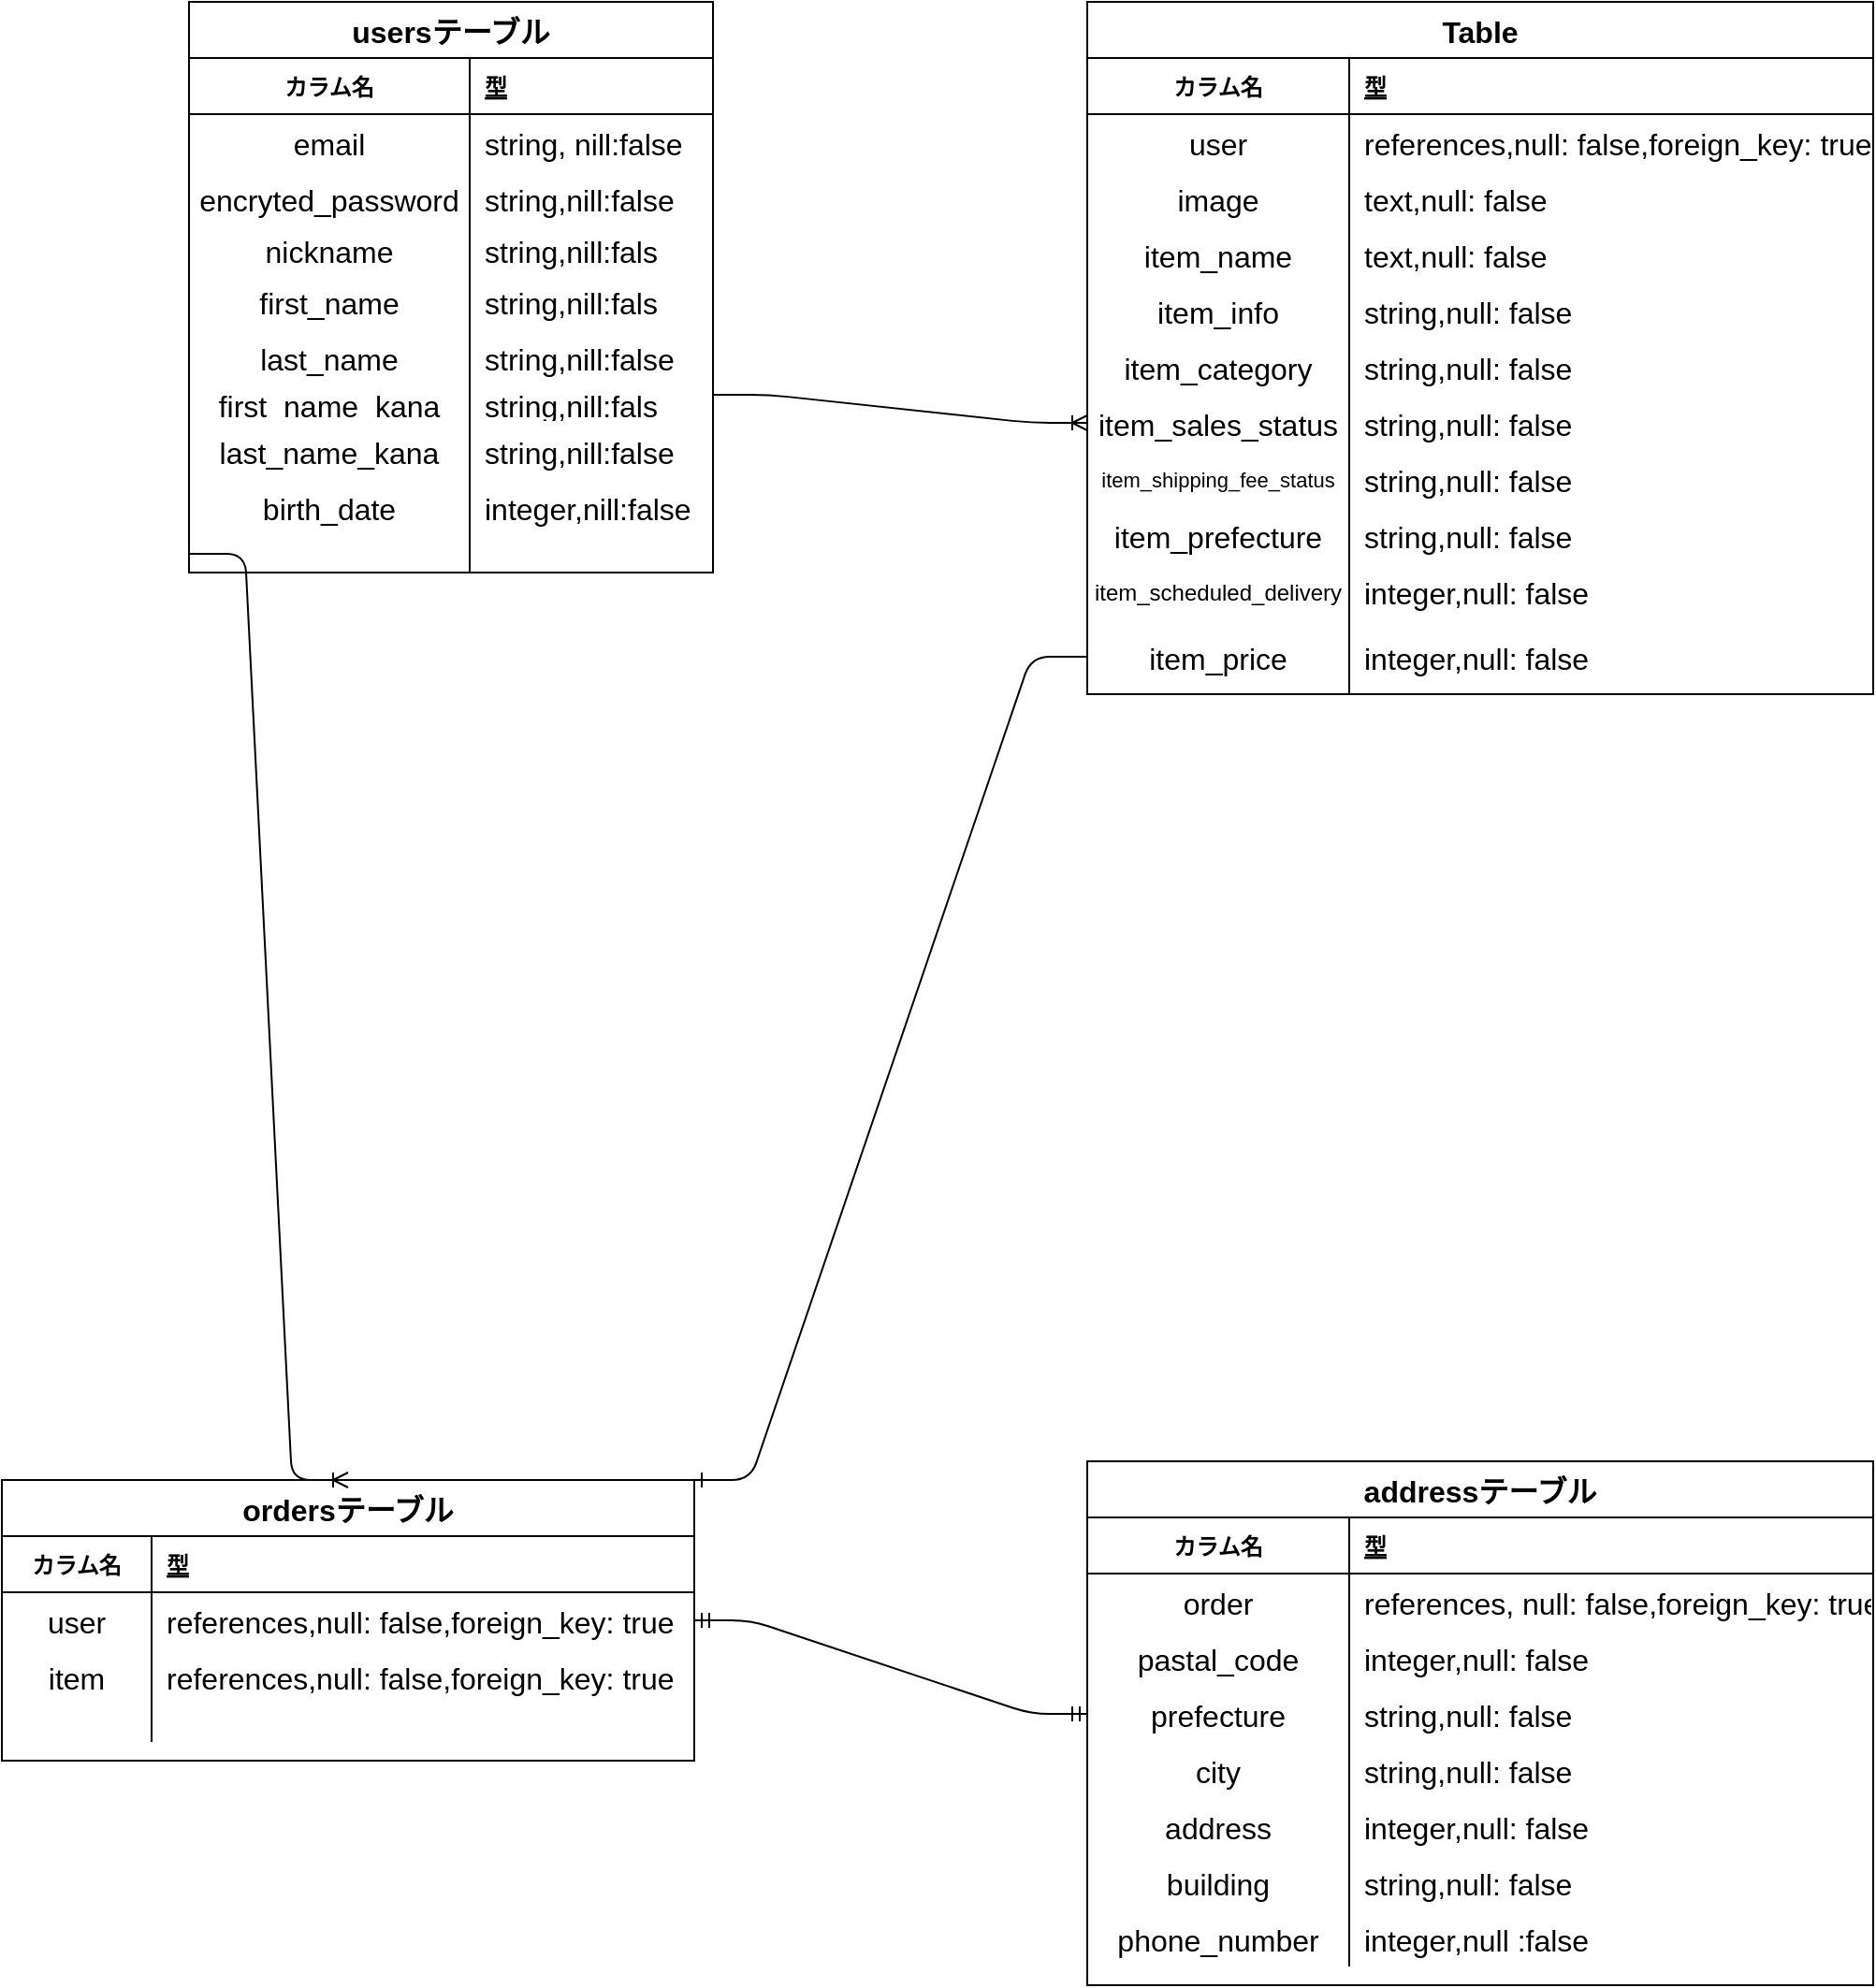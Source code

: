 <mxfile>
    <diagram id="0P0EW4eYr_OevwytxC1F" name="ページ1">
        <mxGraphModel dx="1268" dy="1254" grid="1" gridSize="10" guides="1" tooltips="1" connect="1" arrows="1" fold="1" page="1" pageScale="1" pageWidth="1100" pageHeight="1700" math="0" shadow="0">
            <root>
                <mxCell id="0"/>
                <mxCell id="1" parent="0"/>
                <mxCell id="2" value="usersテーブル" style="shape=table;startSize=30;container=1;collapsible=1;childLayout=tableLayout;fixedRows=1;rowLines=0;fontStyle=1;align=center;resizeLast=1;fontSize=16;" parent="1" vertex="1">
                    <mxGeometry x="100" y="40" width="280" height="305" as="geometry"/>
                </mxCell>
                <mxCell id="3" value="" style="shape=partialRectangle;collapsible=0;dropTarget=0;pointerEvents=0;fillColor=none;top=0;left=0;bottom=1;right=0;points=[[0,0.5],[1,0.5]];portConstraint=eastwest;" parent="2" vertex="1">
                    <mxGeometry y="30" width="280" height="30" as="geometry"/>
                </mxCell>
                <mxCell id="4" value="カラム名" style="shape=partialRectangle;connectable=0;fillColor=none;top=0;left=0;bottom=0;right=0;fontStyle=1;overflow=hidden;" parent="3" vertex="1">
                    <mxGeometry width="150" height="30" as="geometry"/>
                </mxCell>
                <mxCell id="5" value="型" style="shape=partialRectangle;connectable=0;fillColor=none;top=0;left=0;bottom=0;right=0;align=left;spacingLeft=6;fontStyle=5;overflow=hidden;" parent="3" vertex="1">
                    <mxGeometry x="150" width="130" height="30" as="geometry"/>
                </mxCell>
                <mxCell id="6" value="" style="shape=partialRectangle;collapsible=0;dropTarget=0;pointerEvents=0;fillColor=none;top=0;left=0;bottom=0;right=0;points=[[0,0.5],[1,0.5]];portConstraint=eastwest;" parent="2" vertex="1">
                    <mxGeometry y="60" width="280" height="30" as="geometry"/>
                </mxCell>
                <mxCell id="7" value="email" style="shape=partialRectangle;connectable=0;fillColor=none;top=0;left=0;bottom=0;right=0;editable=1;overflow=hidden;fontSize=16;" parent="6" vertex="1">
                    <mxGeometry width="150" height="30" as="geometry"/>
                </mxCell>
                <mxCell id="8" value="string, nill:false" style="shape=partialRectangle;connectable=0;fillColor=none;top=0;left=0;bottom=0;right=0;align=left;spacingLeft=6;overflow=hidden;fontSize=16;" parent="6" vertex="1">
                    <mxGeometry x="150" width="130" height="30" as="geometry"/>
                </mxCell>
                <mxCell id="9" value="" style="shape=partialRectangle;collapsible=0;dropTarget=0;pointerEvents=0;fillColor=none;top=0;left=0;bottom=0;right=0;points=[[0,0.5],[1,0.5]];portConstraint=eastwest;" parent="2" vertex="1">
                    <mxGeometry y="90" width="280" height="30" as="geometry"/>
                </mxCell>
                <mxCell id="10" value="encryted_password" style="shape=partialRectangle;connectable=0;fillColor=none;top=0;left=0;bottom=0;right=0;editable=1;overflow=hidden;fontSize=16;" parent="9" vertex="1">
                    <mxGeometry width="150" height="30" as="geometry"/>
                </mxCell>
                <mxCell id="11" value="string,nill:false" style="shape=partialRectangle;connectable=0;fillColor=none;top=0;left=0;bottom=0;right=0;align=left;spacingLeft=6;overflow=hidden;fontSize=16;" parent="9" vertex="1">
                    <mxGeometry x="150" width="130" height="30" as="geometry"/>
                </mxCell>
                <mxCell id="12" value="" style="shape=partialRectangle;collapsible=0;dropTarget=0;pointerEvents=0;fillColor=none;top=0;left=0;bottom=0;right=0;points=[[0,0.5],[1,0.5]];portConstraint=eastwest;" parent="2" vertex="1">
                    <mxGeometry y="120" width="280" height="25" as="geometry"/>
                </mxCell>
                <mxCell id="13" value="nickname" style="shape=partialRectangle;connectable=0;fillColor=none;top=0;left=0;bottom=0;right=0;editable=1;overflow=hidden;fontSize=16;" parent="12" vertex="1">
                    <mxGeometry width="150" height="25" as="geometry"/>
                </mxCell>
                <mxCell id="14" value="string,nill:fals" style="shape=partialRectangle;connectable=0;fillColor=none;top=0;left=0;bottom=0;right=0;align=left;spacingLeft=6;overflow=hidden;fontSize=16;" parent="12" vertex="1">
                    <mxGeometry x="150" width="130" height="25" as="geometry"/>
                </mxCell>
                <mxCell id="28" value="" style="shape=partialRectangle;collapsible=0;dropTarget=0;pointerEvents=0;fillColor=none;top=0;left=0;bottom=0;right=0;points=[[0,0.5],[1,0.5]];portConstraint=eastwest;" parent="2" vertex="1">
                    <mxGeometry y="145" width="280" height="30" as="geometry"/>
                </mxCell>
                <mxCell id="29" value="first_name" style="shape=partialRectangle;connectable=0;fillColor=none;top=0;left=0;bottom=0;right=0;editable=1;overflow=hidden;fontSize=16;" parent="28" vertex="1">
                    <mxGeometry width="150" height="30" as="geometry"/>
                </mxCell>
                <mxCell id="30" value="string,nill:fals" style="shape=partialRectangle;connectable=0;fillColor=none;top=0;left=0;bottom=0;right=0;align=left;spacingLeft=6;overflow=hidden;fontSize=16;" parent="28" vertex="1">
                    <mxGeometry x="150" width="130" height="30" as="geometry"/>
                </mxCell>
                <mxCell id="31" value="" style="shape=partialRectangle;collapsible=0;dropTarget=0;pointerEvents=0;fillColor=none;top=0;left=0;bottom=0;right=0;points=[[0,0.5],[1,0.5]];portConstraint=eastwest;" parent="2" vertex="1">
                    <mxGeometry y="175" width="280" height="30" as="geometry"/>
                </mxCell>
                <mxCell id="32" value="last_name" style="shape=partialRectangle;connectable=0;fillColor=none;top=0;left=0;bottom=0;right=0;editable=1;overflow=hidden;fontSize=16;" parent="31" vertex="1">
                    <mxGeometry width="150" height="30" as="geometry"/>
                </mxCell>
                <mxCell id="33" value="string,nill:false" style="shape=partialRectangle;connectable=0;fillColor=none;top=0;left=0;bottom=0;right=0;align=left;spacingLeft=6;overflow=hidden;fontSize=16;" parent="31" vertex="1">
                    <mxGeometry x="150" width="130" height="30" as="geometry"/>
                </mxCell>
                <mxCell id="93" value="" style="shape=partialRectangle;collapsible=0;dropTarget=0;pointerEvents=0;fillColor=none;top=0;left=0;bottom=0;right=0;points=[[0,0.5],[1,0.5]];portConstraint=eastwest;" vertex="1" parent="2">
                    <mxGeometry y="205" width="280" height="20" as="geometry"/>
                </mxCell>
                <mxCell id="94" value="first_name_kana" style="shape=partialRectangle;connectable=0;fillColor=none;top=0;left=0;bottom=0;right=0;editable=1;overflow=hidden;fontSize=16;" vertex="1" parent="93">
                    <mxGeometry width="150" height="20" as="geometry"/>
                </mxCell>
                <mxCell id="95" value="string,nill:fals" style="shape=partialRectangle;connectable=0;fillColor=none;top=0;left=0;bottom=0;right=0;align=left;spacingLeft=6;overflow=hidden;fontSize=16;" vertex="1" parent="93">
                    <mxGeometry x="150" width="130" height="20" as="geometry"/>
                </mxCell>
                <mxCell id="96" value="" style="shape=partialRectangle;collapsible=0;dropTarget=0;pointerEvents=0;fillColor=none;top=0;left=0;bottom=0;right=0;points=[[0,0.5],[1,0.5]];portConstraint=eastwest;" vertex="1" parent="2">
                    <mxGeometry y="225" width="280" height="30" as="geometry"/>
                </mxCell>
                <mxCell id="97" value="last_name_kana" style="shape=partialRectangle;connectable=0;fillColor=none;top=0;left=0;bottom=0;right=0;editable=1;overflow=hidden;fontSize=16;" vertex="1" parent="96">
                    <mxGeometry width="150" height="30" as="geometry"/>
                </mxCell>
                <mxCell id="98" value="string,nill:false" style="shape=partialRectangle;connectable=0;fillColor=none;top=0;left=0;bottom=0;right=0;align=left;spacingLeft=6;overflow=hidden;fontSize=16;" vertex="1" parent="96">
                    <mxGeometry x="150" width="130" height="30" as="geometry"/>
                </mxCell>
                <mxCell id="34" value="" style="shape=partialRectangle;collapsible=0;dropTarget=0;pointerEvents=0;fillColor=none;top=0;left=0;bottom=0;right=0;points=[[0,0.5],[1,0.5]];portConstraint=eastwest;" parent="2" vertex="1">
                    <mxGeometry y="255" width="280" height="30" as="geometry"/>
                </mxCell>
                <mxCell id="35" value="birth_date" style="shape=partialRectangle;connectable=0;fillColor=none;top=0;left=0;bottom=0;right=0;editable=1;overflow=hidden;fontSize=16;" parent="34" vertex="1">
                    <mxGeometry width="150" height="30" as="geometry"/>
                </mxCell>
                <mxCell id="36" value="integer,nill:false" style="shape=partialRectangle;connectable=0;fillColor=none;top=0;left=0;bottom=0;right=0;align=left;spacingLeft=6;overflow=hidden;fontSize=16;" parent="34" vertex="1">
                    <mxGeometry x="150" width="130" height="30" as="geometry"/>
                </mxCell>
                <mxCell id="63" value="" style="shape=partialRectangle;collapsible=0;dropTarget=0;pointerEvents=0;fillColor=none;top=0;left=0;bottom=0;right=0;points=[[0,0.5],[1,0.5]];portConstraint=eastwest;" parent="2" vertex="1">
                    <mxGeometry y="285" width="280" height="20" as="geometry"/>
                </mxCell>
                <mxCell id="64" value="" style="shape=partialRectangle;connectable=0;fillColor=none;top=0;left=0;bottom=0;right=0;editable=1;overflow=hidden;fontSize=16;" parent="63" vertex="1">
                    <mxGeometry width="150" height="20" as="geometry"/>
                </mxCell>
                <mxCell id="65" value="" style="shape=partialRectangle;connectable=0;fillColor=none;top=0;left=0;bottom=0;right=0;align=left;spacingLeft=6;overflow=hidden;fontSize=16;" parent="63" vertex="1">
                    <mxGeometry x="150" width="130" height="20" as="geometry"/>
                </mxCell>
                <mxCell id="66" style="edgeStyle=orthogonalEdgeStyle;rounded=0;orthogonalLoop=1;jettySize=auto;html=1;exitX=1;exitY=0.5;exitDx=0;exitDy=0;" edge="1" parent="2" source="12" target="12">
                    <mxGeometry relative="1" as="geometry"/>
                </mxCell>
                <mxCell id="99" value="Table" style="shape=table;startSize=30;container=1;collapsible=1;childLayout=tableLayout;fixedRows=1;rowLines=0;fontStyle=1;align=center;resizeLast=1;fontSize=16;" vertex="1" parent="1">
                    <mxGeometry x="580" y="40" width="420" height="370" as="geometry"/>
                </mxCell>
                <mxCell id="100" value="" style="shape=partialRectangle;collapsible=0;dropTarget=0;pointerEvents=0;fillColor=none;top=0;left=0;bottom=1;right=0;points=[[0,0.5],[1,0.5]];portConstraint=eastwest;" vertex="1" parent="99">
                    <mxGeometry y="30" width="420" height="30" as="geometry"/>
                </mxCell>
                <mxCell id="101" value="カラム名" style="shape=partialRectangle;connectable=0;fillColor=none;top=0;left=0;bottom=0;right=0;fontStyle=1;overflow=hidden;" vertex="1" parent="100">
                    <mxGeometry width="140" height="30" as="geometry"/>
                </mxCell>
                <mxCell id="102" value="型" style="shape=partialRectangle;connectable=0;fillColor=none;top=0;left=0;bottom=0;right=0;align=left;spacingLeft=6;fontStyle=5;overflow=hidden;" vertex="1" parent="100">
                    <mxGeometry x="140" width="280" height="30" as="geometry"/>
                </mxCell>
                <mxCell id="103" value="" style="shape=partialRectangle;collapsible=0;dropTarget=0;pointerEvents=0;fillColor=none;top=0;left=0;bottom=0;right=0;points=[[0,0.5],[1,0.5]];portConstraint=eastwest;" vertex="1" parent="99">
                    <mxGeometry y="60" width="420" height="30" as="geometry"/>
                </mxCell>
                <mxCell id="104" value="user" style="shape=partialRectangle;connectable=0;fillColor=none;top=0;left=0;bottom=0;right=0;editable=1;overflow=hidden;fontSize=16;" vertex="1" parent="103">
                    <mxGeometry width="140" height="30" as="geometry"/>
                </mxCell>
                <mxCell id="105" value="references,null: false,foreign_key: true" style="shape=partialRectangle;connectable=0;fillColor=none;top=0;left=0;bottom=0;right=0;align=left;spacingLeft=6;overflow=hidden;fontSize=16;" vertex="1" parent="103">
                    <mxGeometry x="140" width="280" height="30" as="geometry"/>
                </mxCell>
                <mxCell id="106" value="" style="shape=partialRectangle;collapsible=0;dropTarget=0;pointerEvents=0;fillColor=none;top=0;left=0;bottom=0;right=0;points=[[0,0.5],[1,0.5]];portConstraint=eastwest;" vertex="1" parent="99">
                    <mxGeometry y="90" width="420" height="30" as="geometry"/>
                </mxCell>
                <mxCell id="107" value="image" style="shape=partialRectangle;connectable=0;fillColor=none;top=0;left=0;bottom=0;right=0;editable=1;overflow=hidden;fontSize=16;" vertex="1" parent="106">
                    <mxGeometry width="140" height="30" as="geometry"/>
                </mxCell>
                <mxCell id="108" value="text,null: false" style="shape=partialRectangle;connectable=0;fillColor=none;top=0;left=0;bottom=0;right=0;align=left;spacingLeft=6;overflow=hidden;fontSize=16;" vertex="1" parent="106">
                    <mxGeometry x="140" width="280" height="30" as="geometry"/>
                </mxCell>
                <mxCell id="109" value="" style="shape=partialRectangle;collapsible=0;dropTarget=0;pointerEvents=0;fillColor=none;top=0;left=0;bottom=0;right=0;points=[[0,0.5],[1,0.5]];portConstraint=eastwest;" vertex="1" parent="99">
                    <mxGeometry y="120" width="420" height="30" as="geometry"/>
                </mxCell>
                <mxCell id="110" value="item_name" style="shape=partialRectangle;connectable=0;fillColor=none;top=0;left=0;bottom=0;right=0;editable=1;overflow=hidden;fontSize=16;" vertex="1" parent="109">
                    <mxGeometry width="140" height="30" as="geometry"/>
                </mxCell>
                <mxCell id="111" value="text,null: false" style="shape=partialRectangle;connectable=0;fillColor=none;top=0;left=0;bottom=0;right=0;align=left;spacingLeft=6;overflow=hidden;fontSize=16;" vertex="1" parent="109">
                    <mxGeometry x="140" width="280" height="30" as="geometry"/>
                </mxCell>
                <mxCell id="142" value="" style="shape=partialRectangle;collapsible=0;dropTarget=0;pointerEvents=0;fillColor=none;top=0;left=0;bottom=0;right=0;points=[[0,0.5],[1,0.5]];portConstraint=eastwest;" vertex="1" parent="99">
                    <mxGeometry y="150" width="420" height="30" as="geometry"/>
                </mxCell>
                <mxCell id="143" value="item_info" style="shape=partialRectangle;connectable=0;fillColor=none;top=0;left=0;bottom=0;right=0;editable=1;overflow=hidden;fontSize=16;" vertex="1" parent="142">
                    <mxGeometry width="140" height="30" as="geometry"/>
                </mxCell>
                <mxCell id="144" value="string,null: false" style="shape=partialRectangle;connectable=0;fillColor=none;top=0;left=0;bottom=0;right=0;align=left;spacingLeft=6;overflow=hidden;fontSize=16;" vertex="1" parent="142">
                    <mxGeometry x="140" width="280" height="30" as="geometry"/>
                </mxCell>
                <mxCell id="145" value="" style="shape=partialRectangle;collapsible=0;dropTarget=0;pointerEvents=0;fillColor=none;top=0;left=0;bottom=0;right=0;points=[[0,0.5],[1,0.5]];portConstraint=eastwest;" vertex="1" parent="99">
                    <mxGeometry y="180" width="420" height="30" as="geometry"/>
                </mxCell>
                <mxCell id="146" value="item_category" style="shape=partialRectangle;connectable=0;fillColor=none;top=0;left=0;bottom=0;right=0;editable=1;overflow=hidden;fontSize=16;" vertex="1" parent="145">
                    <mxGeometry width="140" height="30" as="geometry"/>
                </mxCell>
                <mxCell id="147" value="string,null: false" style="shape=partialRectangle;connectable=0;fillColor=none;top=0;left=0;bottom=0;right=0;align=left;spacingLeft=6;overflow=hidden;fontSize=16;" vertex="1" parent="145">
                    <mxGeometry x="140" width="280" height="30" as="geometry"/>
                </mxCell>
                <mxCell id="148" value="" style="shape=partialRectangle;collapsible=0;dropTarget=0;pointerEvents=0;fillColor=none;top=0;left=0;bottom=0;right=0;points=[[0,0.5],[1,0.5]];portConstraint=eastwest;" vertex="1" parent="99">
                    <mxGeometry y="210" width="420" height="30" as="geometry"/>
                </mxCell>
                <mxCell id="149" value="item_sales_status" style="shape=partialRectangle;connectable=0;fillColor=none;top=0;left=0;bottom=0;right=0;editable=1;overflow=hidden;fontSize=16;" vertex="1" parent="148">
                    <mxGeometry width="140" height="30" as="geometry"/>
                </mxCell>
                <mxCell id="150" value="string,null: false" style="shape=partialRectangle;connectable=0;fillColor=none;top=0;left=0;bottom=0;right=0;align=left;spacingLeft=6;overflow=hidden;fontSize=16;" vertex="1" parent="148">
                    <mxGeometry x="140" width="280" height="30" as="geometry"/>
                </mxCell>
                <mxCell id="151" value="" style="shape=partialRectangle;collapsible=0;dropTarget=0;pointerEvents=0;fillColor=none;top=0;left=0;bottom=0;right=0;points=[[0,0.5],[1,0.5]];portConstraint=eastwest;" vertex="1" parent="99">
                    <mxGeometry y="240" width="420" height="30" as="geometry"/>
                </mxCell>
                <mxCell id="152" value="item_shipping_fee_status" style="shape=partialRectangle;connectable=0;fillColor=none;top=0;left=0;bottom=0;right=0;editable=1;overflow=hidden;fontSize=11;" vertex="1" parent="151">
                    <mxGeometry width="140" height="30" as="geometry"/>
                </mxCell>
                <mxCell id="153" value="string,null: false" style="shape=partialRectangle;connectable=0;fillColor=none;top=0;left=0;bottom=0;right=0;align=left;spacingLeft=6;overflow=hidden;fontSize=16;" vertex="1" parent="151">
                    <mxGeometry x="140" width="280" height="30" as="geometry"/>
                </mxCell>
                <mxCell id="154" value="" style="shape=partialRectangle;collapsible=0;dropTarget=0;pointerEvents=0;fillColor=none;top=0;left=0;bottom=0;right=0;points=[[0,0.5],[1,0.5]];portConstraint=eastwest;" vertex="1" parent="99">
                    <mxGeometry y="270" width="420" height="30" as="geometry"/>
                </mxCell>
                <mxCell id="155" value="item_prefecture" style="shape=partialRectangle;connectable=0;fillColor=none;top=0;left=0;bottom=0;right=0;editable=1;overflow=hidden;fontSize=16;" vertex="1" parent="154">
                    <mxGeometry width="140" height="30" as="geometry"/>
                </mxCell>
                <mxCell id="156" value="string,null: false" style="shape=partialRectangle;connectable=0;fillColor=none;top=0;left=0;bottom=0;right=0;align=left;spacingLeft=6;overflow=hidden;fontSize=16;" vertex="1" parent="154">
                    <mxGeometry x="140" width="280" height="30" as="geometry"/>
                </mxCell>
                <mxCell id="157" value="" style="shape=partialRectangle;collapsible=0;dropTarget=0;pointerEvents=0;fillColor=none;top=0;left=0;bottom=0;right=0;points=[[0,0.5],[1,0.5]];portConstraint=eastwest;" vertex="1" parent="99">
                    <mxGeometry y="300" width="420" height="30" as="geometry"/>
                </mxCell>
                <mxCell id="158" value="item_scheduled_delivery" style="shape=partialRectangle;connectable=0;fillColor=none;top=0;left=0;bottom=0;right=0;editable=1;overflow=hidden;fontSize=12;" vertex="1" parent="157">
                    <mxGeometry width="140" height="30" as="geometry"/>
                </mxCell>
                <mxCell id="159" value="integer,null: false" style="shape=partialRectangle;connectable=0;fillColor=none;top=0;left=0;bottom=0;right=0;align=left;spacingLeft=6;overflow=hidden;fontSize=16;" vertex="1" parent="157">
                    <mxGeometry x="140" width="280" height="30" as="geometry"/>
                </mxCell>
                <mxCell id="160" value="" style="shape=partialRectangle;collapsible=0;dropTarget=0;pointerEvents=0;fillColor=none;top=0;left=0;bottom=0;right=0;points=[[0,0.5],[1,0.5]];portConstraint=eastwest;" vertex="1" parent="99">
                    <mxGeometry y="330" width="420" height="40" as="geometry"/>
                </mxCell>
                <mxCell id="161" value="item_price" style="shape=partialRectangle;connectable=0;fillColor=none;top=0;left=0;bottom=0;right=0;editable=1;overflow=hidden;fontSize=16;" vertex="1" parent="160">
                    <mxGeometry width="140" height="40" as="geometry"/>
                </mxCell>
                <mxCell id="162" value="integer,null: false" style="shape=partialRectangle;connectable=0;fillColor=none;top=0;left=0;bottom=0;right=0;align=left;spacingLeft=6;overflow=hidden;fontSize=16;" vertex="1" parent="160">
                    <mxGeometry x="140" width="280" height="40" as="geometry"/>
                </mxCell>
                <mxCell id="116" value="addressテーブル" style="shape=table;startSize=30;container=1;collapsible=1;childLayout=tableLayout;fixedRows=1;rowLines=0;fontStyle=1;align=center;resizeLast=1;fontSize=16;" vertex="1" parent="1">
                    <mxGeometry x="580" y="820" width="420" height="280" as="geometry"/>
                </mxCell>
                <mxCell id="117" value="" style="shape=partialRectangle;collapsible=0;dropTarget=0;pointerEvents=0;fillColor=none;top=0;left=0;bottom=1;right=0;points=[[0,0.5],[1,0.5]];portConstraint=eastwest;" vertex="1" parent="116">
                    <mxGeometry y="30" width="420" height="30" as="geometry"/>
                </mxCell>
                <mxCell id="118" value="カラム名" style="shape=partialRectangle;connectable=0;fillColor=none;top=0;left=0;bottom=0;right=0;fontStyle=1;overflow=hidden;" vertex="1" parent="117">
                    <mxGeometry width="140" height="30" as="geometry"/>
                </mxCell>
                <mxCell id="119" value="型" style="shape=partialRectangle;connectable=0;fillColor=none;top=0;left=0;bottom=0;right=0;align=left;spacingLeft=6;fontStyle=5;overflow=hidden;" vertex="1" parent="117">
                    <mxGeometry x="140" width="280" height="30" as="geometry"/>
                </mxCell>
                <mxCell id="120" value="" style="shape=partialRectangle;collapsible=0;dropTarget=0;pointerEvents=0;fillColor=none;top=0;left=0;bottom=0;right=0;points=[[0,0.5],[1,0.5]];portConstraint=eastwest;" vertex="1" parent="116">
                    <mxGeometry y="60" width="420" height="30" as="geometry"/>
                </mxCell>
                <mxCell id="121" value="order" style="shape=partialRectangle;connectable=0;fillColor=none;top=0;left=0;bottom=0;right=0;editable=1;overflow=hidden;fontSize=16;" vertex="1" parent="120">
                    <mxGeometry width="140" height="30" as="geometry"/>
                </mxCell>
                <mxCell id="122" value="references, null: false,foreign_key: true" style="shape=partialRectangle;connectable=0;fillColor=none;top=0;left=0;bottom=0;right=0;align=left;spacingLeft=6;overflow=hidden;fontSize=16;" vertex="1" parent="120">
                    <mxGeometry x="140" width="280" height="30" as="geometry"/>
                </mxCell>
                <mxCell id="123" value="" style="shape=partialRectangle;collapsible=0;dropTarget=0;pointerEvents=0;fillColor=none;top=0;left=0;bottom=0;right=0;points=[[0,0.5],[1,0.5]];portConstraint=eastwest;" vertex="1" parent="116">
                    <mxGeometry y="90" width="420" height="30" as="geometry"/>
                </mxCell>
                <mxCell id="124" value="pastal_code" style="shape=partialRectangle;connectable=0;fillColor=none;top=0;left=0;bottom=0;right=0;editable=1;overflow=hidden;fontSize=16;" vertex="1" parent="123">
                    <mxGeometry width="140" height="30" as="geometry"/>
                </mxCell>
                <mxCell id="125" value="integer,null: false" style="shape=partialRectangle;connectable=0;fillColor=none;top=0;left=0;bottom=0;right=0;align=left;spacingLeft=6;overflow=hidden;fontSize=16;" vertex="1" parent="123">
                    <mxGeometry x="140" width="280" height="30" as="geometry"/>
                </mxCell>
                <mxCell id="126" value="" style="shape=partialRectangle;collapsible=0;dropTarget=0;pointerEvents=0;fillColor=none;top=0;left=0;bottom=0;right=0;points=[[0,0.5],[1,0.5]];portConstraint=eastwest;" vertex="1" parent="116">
                    <mxGeometry y="120" width="420" height="30" as="geometry"/>
                </mxCell>
                <mxCell id="127" value="prefecture" style="shape=partialRectangle;connectable=0;fillColor=none;top=0;left=0;bottom=0;right=0;editable=1;overflow=hidden;fontSize=16;" vertex="1" parent="126">
                    <mxGeometry width="140" height="30" as="geometry"/>
                </mxCell>
                <mxCell id="128" value="string,null: false" style="shape=partialRectangle;connectable=0;fillColor=none;top=0;left=0;bottom=0;right=0;align=left;spacingLeft=6;overflow=hidden;fontSize=16;" vertex="1" parent="126">
                    <mxGeometry x="140" width="280" height="30" as="geometry"/>
                </mxCell>
                <mxCell id="163" value="" style="shape=partialRectangle;collapsible=0;dropTarget=0;pointerEvents=0;fillColor=none;top=0;left=0;bottom=0;right=0;points=[[0,0.5],[1,0.5]];portConstraint=eastwest;" vertex="1" parent="116">
                    <mxGeometry y="150" width="420" height="30" as="geometry"/>
                </mxCell>
                <mxCell id="164" value="city" style="shape=partialRectangle;connectable=0;fillColor=none;top=0;left=0;bottom=0;right=0;editable=1;overflow=hidden;fontSize=16;" vertex="1" parent="163">
                    <mxGeometry width="140" height="30" as="geometry"/>
                </mxCell>
                <mxCell id="165" value="string,null: false" style="shape=partialRectangle;connectable=0;fillColor=none;top=0;left=0;bottom=0;right=0;align=left;spacingLeft=6;overflow=hidden;fontSize=16;" vertex="1" parent="163">
                    <mxGeometry x="140" width="280" height="30" as="geometry"/>
                </mxCell>
                <mxCell id="182" value="" style="shape=partialRectangle;collapsible=0;dropTarget=0;pointerEvents=0;fillColor=none;top=0;left=0;bottom=0;right=0;points=[[0,0.5],[1,0.5]];portConstraint=eastwest;" vertex="1" parent="116">
                    <mxGeometry y="180" width="420" height="30" as="geometry"/>
                </mxCell>
                <mxCell id="183" value="address" style="shape=partialRectangle;connectable=0;fillColor=none;top=0;left=0;bottom=0;right=0;editable=1;overflow=hidden;fontSize=16;" vertex="1" parent="182">
                    <mxGeometry width="140" height="30" as="geometry"/>
                </mxCell>
                <mxCell id="184" value="integer,null: false" style="shape=partialRectangle;connectable=0;fillColor=none;top=0;left=0;bottom=0;right=0;align=left;spacingLeft=6;overflow=hidden;fontSize=16;" vertex="1" parent="182">
                    <mxGeometry x="140" width="280" height="30" as="geometry"/>
                </mxCell>
                <mxCell id="185" value="" style="shape=partialRectangle;collapsible=0;dropTarget=0;pointerEvents=0;fillColor=none;top=0;left=0;bottom=0;right=0;points=[[0,0.5],[1,0.5]];portConstraint=eastwest;" vertex="1" parent="116">
                    <mxGeometry y="210" width="420" height="30" as="geometry"/>
                </mxCell>
                <mxCell id="186" value="building" style="shape=partialRectangle;connectable=0;fillColor=none;top=0;left=0;bottom=0;right=0;editable=1;overflow=hidden;fontSize=16;" vertex="1" parent="185">
                    <mxGeometry width="140" height="30" as="geometry"/>
                </mxCell>
                <mxCell id="187" value="string,null: false" style="shape=partialRectangle;connectable=0;fillColor=none;top=0;left=0;bottom=0;right=0;align=left;spacingLeft=6;overflow=hidden;fontSize=16;" vertex="1" parent="185">
                    <mxGeometry x="140" width="280" height="30" as="geometry"/>
                </mxCell>
                <mxCell id="188" value="" style="shape=partialRectangle;collapsible=0;dropTarget=0;pointerEvents=0;fillColor=none;top=0;left=0;bottom=0;right=0;points=[[0,0.5],[1,0.5]];portConstraint=eastwest;" vertex="1" parent="116">
                    <mxGeometry y="240" width="420" height="30" as="geometry"/>
                </mxCell>
                <mxCell id="189" value="phone_number" style="shape=partialRectangle;connectable=0;fillColor=none;top=0;left=0;bottom=0;right=0;editable=1;overflow=hidden;fontSize=16;" vertex="1" parent="188">
                    <mxGeometry width="140" height="30" as="geometry"/>
                </mxCell>
                <mxCell id="190" value="integer,null :false" style="shape=partialRectangle;connectable=0;fillColor=none;top=0;left=0;bottom=0;right=0;align=left;spacingLeft=6;overflow=hidden;fontSize=16;" vertex="1" parent="188">
                    <mxGeometry x="140" width="280" height="30" as="geometry"/>
                </mxCell>
                <mxCell id="129" value="ordersテーブル" style="shape=table;startSize=30;container=1;collapsible=1;childLayout=tableLayout;fixedRows=1;rowLines=0;fontStyle=1;align=center;resizeLast=1;fontSize=16;" vertex="1" parent="1">
                    <mxGeometry y="830" width="370" height="150" as="geometry"/>
                </mxCell>
                <mxCell id="130" value="" style="shape=partialRectangle;collapsible=0;dropTarget=0;pointerEvents=0;fillColor=none;top=0;left=0;bottom=1;right=0;points=[[0,0.5],[1,0.5]];portConstraint=eastwest;" vertex="1" parent="129">
                    <mxGeometry y="30" width="370" height="30" as="geometry"/>
                </mxCell>
                <mxCell id="131" value="カラム名" style="shape=partialRectangle;connectable=0;fillColor=none;top=0;left=0;bottom=0;right=0;fontStyle=1;overflow=hidden;" vertex="1" parent="130">
                    <mxGeometry width="80" height="30" as="geometry"/>
                </mxCell>
                <mxCell id="132" value="型" style="shape=partialRectangle;connectable=0;fillColor=none;top=0;left=0;bottom=0;right=0;align=left;spacingLeft=6;fontStyle=5;overflow=hidden;" vertex="1" parent="130">
                    <mxGeometry x="80" width="290" height="30" as="geometry"/>
                </mxCell>
                <mxCell id="133" value="" style="shape=partialRectangle;collapsible=0;dropTarget=0;pointerEvents=0;fillColor=none;top=0;left=0;bottom=0;right=0;points=[[0,0.5],[1,0.5]];portConstraint=eastwest;" vertex="1" parent="129">
                    <mxGeometry y="60" width="370" height="30" as="geometry"/>
                </mxCell>
                <mxCell id="134" value="user" style="shape=partialRectangle;connectable=0;fillColor=none;top=0;left=0;bottom=0;right=0;editable=1;overflow=hidden;fontSize=16;" vertex="1" parent="133">
                    <mxGeometry width="80" height="30" as="geometry"/>
                </mxCell>
                <mxCell id="135" value="references,null: false,foreign_key: true" style="shape=partialRectangle;connectable=0;fillColor=none;top=0;left=0;bottom=0;right=0;align=left;spacingLeft=6;overflow=hidden;fontSize=16;" vertex="1" parent="133">
                    <mxGeometry x="80" width="290" height="30" as="geometry"/>
                </mxCell>
                <mxCell id="136" value="" style="shape=partialRectangle;collapsible=0;dropTarget=0;pointerEvents=0;fillColor=none;top=0;left=0;bottom=0;right=0;points=[[0,0.5],[1,0.5]];portConstraint=eastwest;" vertex="1" parent="129">
                    <mxGeometry y="90" width="370" height="30" as="geometry"/>
                </mxCell>
                <mxCell id="137" value="item" style="shape=partialRectangle;connectable=0;fillColor=none;top=0;left=0;bottom=0;right=0;editable=1;overflow=hidden;fontSize=16;" vertex="1" parent="136">
                    <mxGeometry width="80" height="30" as="geometry"/>
                </mxCell>
                <mxCell id="138" value="references,null: false,foreign_key: true" style="shape=partialRectangle;connectable=0;fillColor=none;top=0;left=0;bottom=0;right=0;align=left;spacingLeft=6;overflow=hidden;fontSize=16;" vertex="1" parent="136">
                    <mxGeometry x="80" width="290" height="30" as="geometry"/>
                </mxCell>
                <mxCell id="139" value="" style="shape=partialRectangle;collapsible=0;dropTarget=0;pointerEvents=0;fillColor=none;top=0;left=0;bottom=0;right=0;points=[[0,0.5],[1,0.5]];portConstraint=eastwest;" vertex="1" parent="129">
                    <mxGeometry y="120" width="370" height="20" as="geometry"/>
                </mxCell>
                <mxCell id="140" value="" style="shape=partialRectangle;connectable=0;fillColor=none;top=0;left=0;bottom=0;right=0;editable=1;overflow=hidden;" vertex="1" parent="139">
                    <mxGeometry width="80" height="20" as="geometry"/>
                </mxCell>
                <mxCell id="141" value="" style="shape=partialRectangle;connectable=0;fillColor=none;top=0;left=0;bottom=0;right=0;align=left;spacingLeft=6;overflow=hidden;" vertex="1" parent="139">
                    <mxGeometry x="80" width="290" height="20" as="geometry"/>
                </mxCell>
                <mxCell id="195" value="" style="edgeStyle=entityRelationEdgeStyle;fontSize=12;html=1;endArrow=ERone;endFill=1;entryX=1;entryY=0;entryDx=0;entryDy=0;exitX=0;exitY=0.5;exitDx=0;exitDy=0;" edge="1" parent="1" source="160" target="129">
                    <mxGeometry width="100" height="100" relative="1" as="geometry">
                        <mxPoint x="710" y="418" as="sourcePoint"/>
                        <mxPoint x="580" y="580" as="targetPoint"/>
                    </mxGeometry>
                </mxCell>
                <mxCell id="197" value="" style="edgeStyle=entityRelationEdgeStyle;fontSize=12;html=1;endArrow=ERoneToMany;entryX=0;entryY=0.5;entryDx=0;entryDy=0;" edge="1" parent="1" target="148">
                    <mxGeometry width="100" height="100" relative="1" as="geometry">
                        <mxPoint x="380" y="250" as="sourcePoint"/>
                        <mxPoint x="480" y="150" as="targetPoint"/>
                    </mxGeometry>
                </mxCell>
                <mxCell id="198" value="" style="edgeStyle=entityRelationEdgeStyle;fontSize=12;html=1;endArrow=ERoneToMany;entryX=0.5;entryY=0;entryDx=0;entryDy=0;exitX=0;exitY=0.5;exitDx=0;exitDy=0;" edge="1" parent="1" source="63" target="129">
                    <mxGeometry width="100" height="100" relative="1" as="geometry">
                        <mxPoint x="130" y="500" as="sourcePoint"/>
                        <mxPoint x="230" y="400" as="targetPoint"/>
                    </mxGeometry>
                </mxCell>
                <mxCell id="199" value="" style="edgeStyle=entityRelationEdgeStyle;fontSize=12;html=1;endArrow=ERmandOne;startArrow=ERmandOne;entryX=0;entryY=0.5;entryDx=0;entryDy=0;exitX=1;exitY=0.5;exitDx=0;exitDy=0;" edge="1" parent="1" source="133" target="126">
                    <mxGeometry width="100" height="100" relative="1" as="geometry">
                        <mxPoint x="370" y="920" as="sourcePoint"/>
                        <mxPoint x="470" y="820" as="targetPoint"/>
                    </mxGeometry>
                </mxCell>
            </root>
        </mxGraphModel>
    </diagram>
</mxfile>